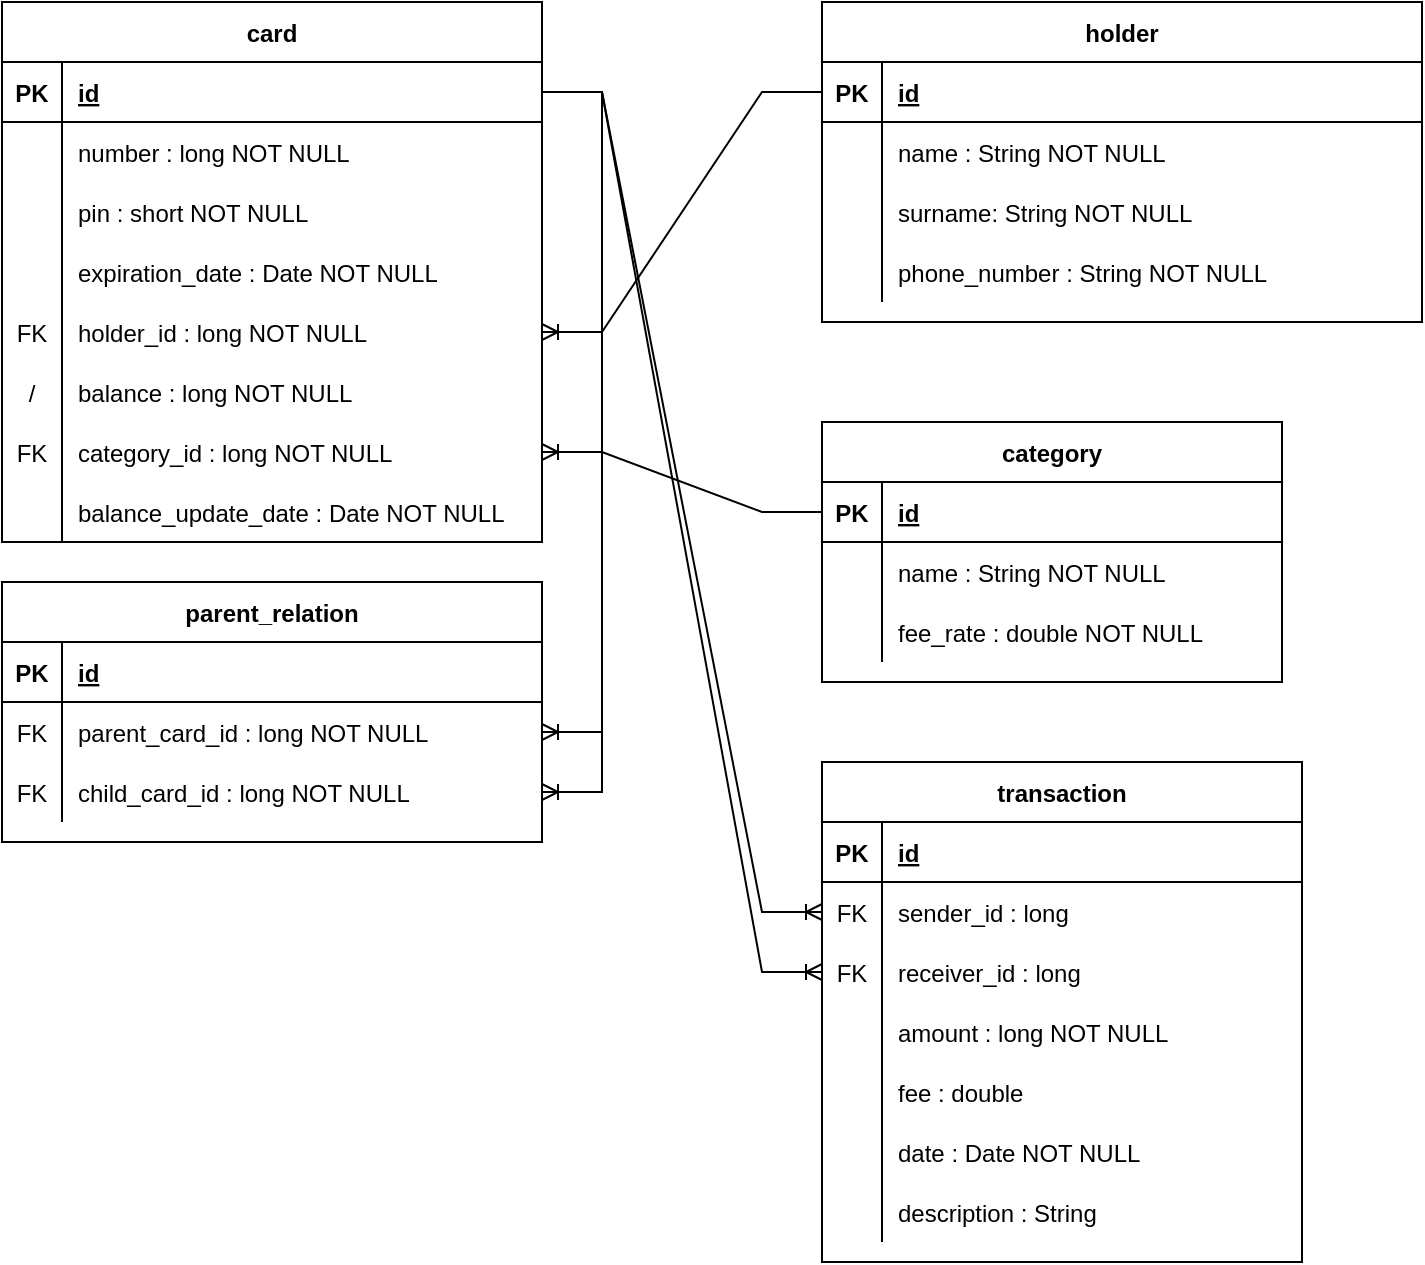 <mxfile version="20.3.0" type="device"><diagram id="-ZAMliGRAeujW2LwhaFO" name="Page-1"><mxGraphModel dx="2333" dy="927" grid="1" gridSize="10" guides="1" tooltips="1" connect="1" arrows="1" fold="1" page="1" pageScale="1" pageWidth="850" pageHeight="1100" math="0" shadow="0"><root><mxCell id="0"/><mxCell id="1" parent="0"/><mxCell id="P342R3COTAx6_t8LPUrf-1" value="card" style="shape=table;startSize=30;container=1;collapsible=1;childLayout=tableLayout;fixedRows=1;rowLines=0;fontStyle=1;align=center;resizeLast=1;" parent="1" vertex="1"><mxGeometry x="-30" y="50" width="270" height="270" as="geometry"/></mxCell><mxCell id="P342R3COTAx6_t8LPUrf-2" value="" style="shape=tableRow;horizontal=0;startSize=0;swimlaneHead=0;swimlaneBody=0;fillColor=none;collapsible=0;dropTarget=0;points=[[0,0.5],[1,0.5]];portConstraint=eastwest;top=0;left=0;right=0;bottom=1;" parent="P342R3COTAx6_t8LPUrf-1" vertex="1"><mxGeometry y="30" width="270" height="30" as="geometry"/></mxCell><mxCell id="P342R3COTAx6_t8LPUrf-3" value="PK" style="shape=partialRectangle;connectable=0;fillColor=none;top=0;left=0;bottom=0;right=0;fontStyle=1;overflow=hidden;" parent="P342R3COTAx6_t8LPUrf-2" vertex="1"><mxGeometry width="30" height="30" as="geometry"><mxRectangle width="30" height="30" as="alternateBounds"/></mxGeometry></mxCell><mxCell id="P342R3COTAx6_t8LPUrf-4" value="id" style="shape=partialRectangle;connectable=0;fillColor=none;top=0;left=0;bottom=0;right=0;align=left;spacingLeft=6;fontStyle=5;overflow=hidden;" parent="P342R3COTAx6_t8LPUrf-2" vertex="1"><mxGeometry x="30" width="240" height="30" as="geometry"><mxRectangle width="240" height="30" as="alternateBounds"/></mxGeometry></mxCell><mxCell id="P342R3COTAx6_t8LPUrf-5" value="" style="shape=tableRow;horizontal=0;startSize=0;swimlaneHead=0;swimlaneBody=0;fillColor=none;collapsible=0;dropTarget=0;points=[[0,0.5],[1,0.5]];portConstraint=eastwest;top=0;left=0;right=0;bottom=0;" parent="P342R3COTAx6_t8LPUrf-1" vertex="1"><mxGeometry y="60" width="270" height="30" as="geometry"/></mxCell><mxCell id="P342R3COTAx6_t8LPUrf-6" value="" style="shape=partialRectangle;connectable=0;fillColor=none;top=0;left=0;bottom=0;right=0;editable=1;overflow=hidden;" parent="P342R3COTAx6_t8LPUrf-5" vertex="1"><mxGeometry width="30" height="30" as="geometry"><mxRectangle width="30" height="30" as="alternateBounds"/></mxGeometry></mxCell><mxCell id="P342R3COTAx6_t8LPUrf-7" value="number : long NOT NULL" style="shape=partialRectangle;connectable=0;fillColor=none;top=0;left=0;bottom=0;right=0;align=left;spacingLeft=6;overflow=hidden;" parent="P342R3COTAx6_t8LPUrf-5" vertex="1"><mxGeometry x="30" width="240" height="30" as="geometry"><mxRectangle width="240" height="30" as="alternateBounds"/></mxGeometry></mxCell><mxCell id="P342R3COTAx6_t8LPUrf-8" value="" style="shape=tableRow;horizontal=0;startSize=0;swimlaneHead=0;swimlaneBody=0;fillColor=none;collapsible=0;dropTarget=0;points=[[0,0.5],[1,0.5]];portConstraint=eastwest;top=0;left=0;right=0;bottom=0;" parent="P342R3COTAx6_t8LPUrf-1" vertex="1"><mxGeometry y="90" width="270" height="30" as="geometry"/></mxCell><mxCell id="P342R3COTAx6_t8LPUrf-9" value="" style="shape=partialRectangle;connectable=0;fillColor=none;top=0;left=0;bottom=0;right=0;editable=1;overflow=hidden;" parent="P342R3COTAx6_t8LPUrf-8" vertex="1"><mxGeometry width="30" height="30" as="geometry"><mxRectangle width="30" height="30" as="alternateBounds"/></mxGeometry></mxCell><mxCell id="P342R3COTAx6_t8LPUrf-10" value="pin : short NOT NULL" style="shape=partialRectangle;connectable=0;fillColor=none;top=0;left=0;bottom=0;right=0;align=left;spacingLeft=6;overflow=hidden;" parent="P342R3COTAx6_t8LPUrf-8" vertex="1"><mxGeometry x="30" width="240" height="30" as="geometry"><mxRectangle width="240" height="30" as="alternateBounds"/></mxGeometry></mxCell><mxCell id="P342R3COTAx6_t8LPUrf-11" value="" style="shape=tableRow;horizontal=0;startSize=0;swimlaneHead=0;swimlaneBody=0;fillColor=none;collapsible=0;dropTarget=0;points=[[0,0.5],[1,0.5]];portConstraint=eastwest;top=0;left=0;right=0;bottom=0;" parent="P342R3COTAx6_t8LPUrf-1" vertex="1"><mxGeometry y="120" width="270" height="30" as="geometry"/></mxCell><mxCell id="P342R3COTAx6_t8LPUrf-12" value="" style="shape=partialRectangle;connectable=0;fillColor=none;top=0;left=0;bottom=0;right=0;editable=1;overflow=hidden;" parent="P342R3COTAx6_t8LPUrf-11" vertex="1"><mxGeometry width="30" height="30" as="geometry"><mxRectangle width="30" height="30" as="alternateBounds"/></mxGeometry></mxCell><mxCell id="P342R3COTAx6_t8LPUrf-13" value="expiration_date : Date NOT NULL" style="shape=partialRectangle;connectable=0;fillColor=none;top=0;left=0;bottom=0;right=0;align=left;spacingLeft=6;overflow=hidden;" parent="P342R3COTAx6_t8LPUrf-11" vertex="1"><mxGeometry x="30" width="240" height="30" as="geometry"><mxRectangle width="240" height="30" as="alternateBounds"/></mxGeometry></mxCell><mxCell id="P342R3COTAx6_t8LPUrf-36" style="shape=tableRow;horizontal=0;startSize=0;swimlaneHead=0;swimlaneBody=0;fillColor=none;collapsible=0;dropTarget=0;points=[[0,0.5],[1,0.5]];portConstraint=eastwest;top=0;left=0;right=0;bottom=0;" parent="P342R3COTAx6_t8LPUrf-1" vertex="1"><mxGeometry y="150" width="270" height="30" as="geometry"/></mxCell><mxCell id="P342R3COTAx6_t8LPUrf-37" value="FK" style="shape=partialRectangle;connectable=0;fillColor=none;top=0;left=0;bottom=0;right=0;editable=1;overflow=hidden;" parent="P342R3COTAx6_t8LPUrf-36" vertex="1"><mxGeometry width="30" height="30" as="geometry"><mxRectangle width="30" height="30" as="alternateBounds"/></mxGeometry></mxCell><mxCell id="P342R3COTAx6_t8LPUrf-38" value="holder_id : long NOT NULL " style="shape=partialRectangle;connectable=0;fillColor=none;top=0;left=0;bottom=0;right=0;align=left;spacingLeft=6;overflow=hidden;" parent="P342R3COTAx6_t8LPUrf-36" vertex="1"><mxGeometry x="30" width="240" height="30" as="geometry"><mxRectangle width="240" height="30" as="alternateBounds"/></mxGeometry></mxCell><mxCell id="P342R3COTAx6_t8LPUrf-33" style="shape=tableRow;horizontal=0;startSize=0;swimlaneHead=0;swimlaneBody=0;fillColor=none;collapsible=0;dropTarget=0;points=[[0,0.5],[1,0.5]];portConstraint=eastwest;top=0;left=0;right=0;bottom=0;" parent="P342R3COTAx6_t8LPUrf-1" vertex="1"><mxGeometry y="180" width="270" height="30" as="geometry"/></mxCell><mxCell id="P342R3COTAx6_t8LPUrf-34" value="/" style="shape=partialRectangle;connectable=0;fillColor=none;top=0;left=0;bottom=0;right=0;editable=1;overflow=hidden;" parent="P342R3COTAx6_t8LPUrf-33" vertex="1"><mxGeometry width="30" height="30" as="geometry"><mxRectangle width="30" height="30" as="alternateBounds"/></mxGeometry></mxCell><mxCell id="P342R3COTAx6_t8LPUrf-35" value="balance : long NOT NULL" style="shape=partialRectangle;connectable=0;fillColor=none;top=0;left=0;bottom=0;right=0;align=left;spacingLeft=6;overflow=hidden;" parent="P342R3COTAx6_t8LPUrf-33" vertex="1"><mxGeometry x="30" width="240" height="30" as="geometry"><mxRectangle width="240" height="30" as="alternateBounds"/></mxGeometry></mxCell><mxCell id="P342R3COTAx6_t8LPUrf-30" style="shape=tableRow;horizontal=0;startSize=0;swimlaneHead=0;swimlaneBody=0;fillColor=none;collapsible=0;dropTarget=0;points=[[0,0.5],[1,0.5]];portConstraint=eastwest;top=0;left=0;right=0;bottom=0;" parent="P342R3COTAx6_t8LPUrf-1" vertex="1"><mxGeometry y="210" width="270" height="30" as="geometry"/></mxCell><mxCell id="P342R3COTAx6_t8LPUrf-31" value="FK" style="shape=partialRectangle;connectable=0;fillColor=none;top=0;left=0;bottom=0;right=0;editable=1;overflow=hidden;" parent="P342R3COTAx6_t8LPUrf-30" vertex="1"><mxGeometry width="30" height="30" as="geometry"><mxRectangle width="30" height="30" as="alternateBounds"/></mxGeometry></mxCell><mxCell id="P342R3COTAx6_t8LPUrf-32" value="category_id : long NOT NULL" style="shape=partialRectangle;connectable=0;fillColor=none;top=0;left=0;bottom=0;right=0;align=left;spacingLeft=6;overflow=hidden;" parent="P342R3COTAx6_t8LPUrf-30" vertex="1"><mxGeometry x="30" width="240" height="30" as="geometry"><mxRectangle width="240" height="30" as="alternateBounds"/></mxGeometry></mxCell><mxCell id="P342R3COTAx6_t8LPUrf-91" style="shape=tableRow;horizontal=0;startSize=0;swimlaneHead=0;swimlaneBody=0;fillColor=none;collapsible=0;dropTarget=0;points=[[0,0.5],[1,0.5]];portConstraint=eastwest;top=0;left=0;right=0;bottom=0;" parent="P342R3COTAx6_t8LPUrf-1" vertex="1"><mxGeometry y="240" width="270" height="30" as="geometry"/></mxCell><mxCell id="P342R3COTAx6_t8LPUrf-92" style="shape=partialRectangle;connectable=0;fillColor=none;top=0;left=0;bottom=0;right=0;editable=1;overflow=hidden;" parent="P342R3COTAx6_t8LPUrf-91" vertex="1"><mxGeometry width="30" height="30" as="geometry"><mxRectangle width="30" height="30" as="alternateBounds"/></mxGeometry></mxCell><mxCell id="P342R3COTAx6_t8LPUrf-93" value="balance_update_date : Date NOT NULL" style="shape=partialRectangle;connectable=0;fillColor=none;top=0;left=0;bottom=0;right=0;align=left;spacingLeft=6;overflow=hidden;" parent="P342R3COTAx6_t8LPUrf-91" vertex="1"><mxGeometry x="30" width="240" height="30" as="geometry"><mxRectangle width="240" height="30" as="alternateBounds"/></mxGeometry></mxCell><mxCell id="P342R3COTAx6_t8LPUrf-14" value="holder" style="shape=table;startSize=30;container=1;collapsible=1;childLayout=tableLayout;fixedRows=1;rowLines=0;fontStyle=1;align=center;resizeLast=1;" parent="1" vertex="1"><mxGeometry x="380" y="50" width="300" height="160" as="geometry"/></mxCell><mxCell id="P342R3COTAx6_t8LPUrf-15" value="" style="shape=tableRow;horizontal=0;startSize=0;swimlaneHead=0;swimlaneBody=0;fillColor=none;collapsible=0;dropTarget=0;points=[[0,0.5],[1,0.5]];portConstraint=eastwest;top=0;left=0;right=0;bottom=1;" parent="P342R3COTAx6_t8LPUrf-14" vertex="1"><mxGeometry y="30" width="300" height="30" as="geometry"/></mxCell><mxCell id="P342R3COTAx6_t8LPUrf-16" value="PK" style="shape=partialRectangle;connectable=0;fillColor=none;top=0;left=0;bottom=0;right=0;fontStyle=1;overflow=hidden;" parent="P342R3COTAx6_t8LPUrf-15" vertex="1"><mxGeometry width="30" height="30" as="geometry"><mxRectangle width="30" height="30" as="alternateBounds"/></mxGeometry></mxCell><mxCell id="P342R3COTAx6_t8LPUrf-17" value="id" style="shape=partialRectangle;connectable=0;fillColor=none;top=0;left=0;bottom=0;right=0;align=left;spacingLeft=6;fontStyle=5;overflow=hidden;" parent="P342R3COTAx6_t8LPUrf-15" vertex="1"><mxGeometry x="30" width="270" height="30" as="geometry"><mxRectangle width="270" height="30" as="alternateBounds"/></mxGeometry></mxCell><mxCell id="P342R3COTAx6_t8LPUrf-18" value="" style="shape=tableRow;horizontal=0;startSize=0;swimlaneHead=0;swimlaneBody=0;fillColor=none;collapsible=0;dropTarget=0;points=[[0,0.5],[1,0.5]];portConstraint=eastwest;top=0;left=0;right=0;bottom=0;" parent="P342R3COTAx6_t8LPUrf-14" vertex="1"><mxGeometry y="60" width="300" height="30" as="geometry"/></mxCell><mxCell id="P342R3COTAx6_t8LPUrf-19" value="" style="shape=partialRectangle;connectable=0;fillColor=none;top=0;left=0;bottom=0;right=0;editable=1;overflow=hidden;" parent="P342R3COTAx6_t8LPUrf-18" vertex="1"><mxGeometry width="30" height="30" as="geometry"><mxRectangle width="30" height="30" as="alternateBounds"/></mxGeometry></mxCell><mxCell id="P342R3COTAx6_t8LPUrf-20" value="name : String NOT NULL" style="shape=partialRectangle;connectable=0;fillColor=none;top=0;left=0;bottom=0;right=0;align=left;spacingLeft=6;overflow=hidden;" parent="P342R3COTAx6_t8LPUrf-18" vertex="1"><mxGeometry x="30" width="270" height="30" as="geometry"><mxRectangle width="270" height="30" as="alternateBounds"/></mxGeometry></mxCell><mxCell id="P342R3COTAx6_t8LPUrf-21" value="" style="shape=tableRow;horizontal=0;startSize=0;swimlaneHead=0;swimlaneBody=0;fillColor=none;collapsible=0;dropTarget=0;points=[[0,0.5],[1,0.5]];portConstraint=eastwest;top=0;left=0;right=0;bottom=0;" parent="P342R3COTAx6_t8LPUrf-14" vertex="1"><mxGeometry y="90" width="300" height="30" as="geometry"/></mxCell><mxCell id="P342R3COTAx6_t8LPUrf-22" value="" style="shape=partialRectangle;connectable=0;fillColor=none;top=0;left=0;bottom=0;right=0;editable=1;overflow=hidden;" parent="P342R3COTAx6_t8LPUrf-21" vertex="1"><mxGeometry width="30" height="30" as="geometry"><mxRectangle width="30" height="30" as="alternateBounds"/></mxGeometry></mxCell><mxCell id="P342R3COTAx6_t8LPUrf-23" value="surname: String NOT NULL" style="shape=partialRectangle;connectable=0;fillColor=none;top=0;left=0;bottom=0;right=0;align=left;spacingLeft=6;overflow=hidden;" parent="P342R3COTAx6_t8LPUrf-21" vertex="1"><mxGeometry x="30" width="270" height="30" as="geometry"><mxRectangle width="270" height="30" as="alternateBounds"/></mxGeometry></mxCell><mxCell id="P342R3COTAx6_t8LPUrf-54" style="shape=tableRow;horizontal=0;startSize=0;swimlaneHead=0;swimlaneBody=0;fillColor=none;collapsible=0;dropTarget=0;points=[[0,0.5],[1,0.5]];portConstraint=eastwest;top=0;left=0;right=0;bottom=0;" parent="P342R3COTAx6_t8LPUrf-14" vertex="1"><mxGeometry y="120" width="300" height="30" as="geometry"/></mxCell><mxCell id="P342R3COTAx6_t8LPUrf-55" style="shape=partialRectangle;connectable=0;fillColor=none;top=0;left=0;bottom=0;right=0;editable=1;overflow=hidden;" parent="P342R3COTAx6_t8LPUrf-54" vertex="1"><mxGeometry width="30" height="30" as="geometry"><mxRectangle width="30" height="30" as="alternateBounds"/></mxGeometry></mxCell><mxCell id="P342R3COTAx6_t8LPUrf-56" value="phone_number : String NOT NULL" style="shape=partialRectangle;connectable=0;fillColor=none;top=0;left=0;bottom=0;right=0;align=left;spacingLeft=6;overflow=hidden;" parent="P342R3COTAx6_t8LPUrf-54" vertex="1"><mxGeometry x="30" width="270" height="30" as="geometry"><mxRectangle width="270" height="30" as="alternateBounds"/></mxGeometry></mxCell><mxCell id="P342R3COTAx6_t8LPUrf-40" value="category" style="shape=table;startSize=30;container=1;collapsible=1;childLayout=tableLayout;fixedRows=1;rowLines=0;fontStyle=1;align=center;resizeLast=1;" parent="1" vertex="1"><mxGeometry x="380" y="260" width="230" height="130" as="geometry"/></mxCell><mxCell id="P342R3COTAx6_t8LPUrf-41" value="" style="shape=tableRow;horizontal=0;startSize=0;swimlaneHead=0;swimlaneBody=0;fillColor=none;collapsible=0;dropTarget=0;points=[[0,0.5],[1,0.5]];portConstraint=eastwest;top=0;left=0;right=0;bottom=1;" parent="P342R3COTAx6_t8LPUrf-40" vertex="1"><mxGeometry y="30" width="230" height="30" as="geometry"/></mxCell><mxCell id="P342R3COTAx6_t8LPUrf-42" value="PK" style="shape=partialRectangle;connectable=0;fillColor=none;top=0;left=0;bottom=0;right=0;fontStyle=1;overflow=hidden;" parent="P342R3COTAx6_t8LPUrf-41" vertex="1"><mxGeometry width="30" height="30" as="geometry"><mxRectangle width="30" height="30" as="alternateBounds"/></mxGeometry></mxCell><mxCell id="P342R3COTAx6_t8LPUrf-43" value="id" style="shape=partialRectangle;connectable=0;fillColor=none;top=0;left=0;bottom=0;right=0;align=left;spacingLeft=6;fontStyle=5;overflow=hidden;" parent="P342R3COTAx6_t8LPUrf-41" vertex="1"><mxGeometry x="30" width="200" height="30" as="geometry"><mxRectangle width="200" height="30" as="alternateBounds"/></mxGeometry></mxCell><mxCell id="P342R3COTAx6_t8LPUrf-44" value="" style="shape=tableRow;horizontal=0;startSize=0;swimlaneHead=0;swimlaneBody=0;fillColor=none;collapsible=0;dropTarget=0;points=[[0,0.5],[1,0.5]];portConstraint=eastwest;top=0;left=0;right=0;bottom=0;" parent="P342R3COTAx6_t8LPUrf-40" vertex="1"><mxGeometry y="60" width="230" height="30" as="geometry"/></mxCell><mxCell id="P342R3COTAx6_t8LPUrf-45" value="" style="shape=partialRectangle;connectable=0;fillColor=none;top=0;left=0;bottom=0;right=0;editable=1;overflow=hidden;" parent="P342R3COTAx6_t8LPUrf-44" vertex="1"><mxGeometry width="30" height="30" as="geometry"><mxRectangle width="30" height="30" as="alternateBounds"/></mxGeometry></mxCell><mxCell id="P342R3COTAx6_t8LPUrf-46" value="name : String NOT NULL" style="shape=partialRectangle;connectable=0;fillColor=none;top=0;left=0;bottom=0;right=0;align=left;spacingLeft=6;overflow=hidden;" parent="P342R3COTAx6_t8LPUrf-44" vertex="1"><mxGeometry x="30" width="200" height="30" as="geometry"><mxRectangle width="200" height="30" as="alternateBounds"/></mxGeometry></mxCell><mxCell id="P342R3COTAx6_t8LPUrf-47" value="" style="shape=tableRow;horizontal=0;startSize=0;swimlaneHead=0;swimlaneBody=0;fillColor=none;collapsible=0;dropTarget=0;points=[[0,0.5],[1,0.5]];portConstraint=eastwest;top=0;left=0;right=0;bottom=0;" parent="P342R3COTAx6_t8LPUrf-40" vertex="1"><mxGeometry y="90" width="230" height="30" as="geometry"/></mxCell><mxCell id="P342R3COTAx6_t8LPUrf-48" value="" style="shape=partialRectangle;connectable=0;fillColor=none;top=0;left=0;bottom=0;right=0;editable=1;overflow=hidden;" parent="P342R3COTAx6_t8LPUrf-47" vertex="1"><mxGeometry width="30" height="30" as="geometry"><mxRectangle width="30" height="30" as="alternateBounds"/></mxGeometry></mxCell><mxCell id="P342R3COTAx6_t8LPUrf-49" value="fee_rate : double NOT NULL" style="shape=partialRectangle;connectable=0;fillColor=none;top=0;left=0;bottom=0;right=0;align=left;spacingLeft=6;overflow=hidden;" parent="P342R3COTAx6_t8LPUrf-47" vertex="1"><mxGeometry x="30" width="200" height="30" as="geometry"><mxRectangle width="200" height="30" as="alternateBounds"/></mxGeometry></mxCell><mxCell id="P342R3COTAx6_t8LPUrf-57" value="parent_relation" style="shape=table;startSize=30;container=1;collapsible=1;childLayout=tableLayout;fixedRows=1;rowLines=0;fontStyle=1;align=center;resizeLast=1;" parent="1" vertex="1"><mxGeometry x="-30" y="340" width="270" height="130" as="geometry"/></mxCell><mxCell id="P342R3COTAx6_t8LPUrf-58" value="" style="shape=tableRow;horizontal=0;startSize=0;swimlaneHead=0;swimlaneBody=0;fillColor=none;collapsible=0;dropTarget=0;points=[[0,0.5],[1,0.5]];portConstraint=eastwest;top=0;left=0;right=0;bottom=1;" parent="P342R3COTAx6_t8LPUrf-57" vertex="1"><mxGeometry y="30" width="270" height="30" as="geometry"/></mxCell><mxCell id="P342R3COTAx6_t8LPUrf-59" value="PK" style="shape=partialRectangle;connectable=0;fillColor=none;top=0;left=0;bottom=0;right=0;fontStyle=1;overflow=hidden;" parent="P342R3COTAx6_t8LPUrf-58" vertex="1"><mxGeometry width="30" height="30" as="geometry"><mxRectangle width="30" height="30" as="alternateBounds"/></mxGeometry></mxCell><mxCell id="P342R3COTAx6_t8LPUrf-60" value="id" style="shape=partialRectangle;connectable=0;fillColor=none;top=0;left=0;bottom=0;right=0;align=left;spacingLeft=6;fontStyle=5;overflow=hidden;" parent="P342R3COTAx6_t8LPUrf-58" vertex="1"><mxGeometry x="30" width="240" height="30" as="geometry"><mxRectangle width="240" height="30" as="alternateBounds"/></mxGeometry></mxCell><mxCell id="P342R3COTAx6_t8LPUrf-61" value="" style="shape=tableRow;horizontal=0;startSize=0;swimlaneHead=0;swimlaneBody=0;fillColor=none;collapsible=0;dropTarget=0;points=[[0,0.5],[1,0.5]];portConstraint=eastwest;top=0;left=0;right=0;bottom=0;" parent="P342R3COTAx6_t8LPUrf-57" vertex="1"><mxGeometry y="60" width="270" height="30" as="geometry"/></mxCell><mxCell id="P342R3COTAx6_t8LPUrf-62" value="FK" style="shape=partialRectangle;connectable=0;fillColor=none;top=0;left=0;bottom=0;right=0;editable=1;overflow=hidden;" parent="P342R3COTAx6_t8LPUrf-61" vertex="1"><mxGeometry width="30" height="30" as="geometry"><mxRectangle width="30" height="30" as="alternateBounds"/></mxGeometry></mxCell><mxCell id="P342R3COTAx6_t8LPUrf-63" value="parent_card_id : long NOT NULL" style="shape=partialRectangle;connectable=0;fillColor=none;top=0;left=0;bottom=0;right=0;align=left;spacingLeft=6;overflow=hidden;" parent="P342R3COTAx6_t8LPUrf-61" vertex="1"><mxGeometry x="30" width="240" height="30" as="geometry"><mxRectangle width="240" height="30" as="alternateBounds"/></mxGeometry></mxCell><mxCell id="P342R3COTAx6_t8LPUrf-64" value="" style="shape=tableRow;horizontal=0;startSize=0;swimlaneHead=0;swimlaneBody=0;fillColor=none;collapsible=0;dropTarget=0;points=[[0,0.5],[1,0.5]];portConstraint=eastwest;top=0;left=0;right=0;bottom=0;" parent="P342R3COTAx6_t8LPUrf-57" vertex="1"><mxGeometry y="90" width="270" height="30" as="geometry"/></mxCell><mxCell id="P342R3COTAx6_t8LPUrf-65" value="FK" style="shape=partialRectangle;connectable=0;fillColor=none;top=0;left=0;bottom=0;right=0;editable=1;overflow=hidden;" parent="P342R3COTAx6_t8LPUrf-64" vertex="1"><mxGeometry width="30" height="30" as="geometry"><mxRectangle width="30" height="30" as="alternateBounds"/></mxGeometry></mxCell><mxCell id="P342R3COTAx6_t8LPUrf-66" value="child_card_id : long NOT NULL" style="shape=partialRectangle;connectable=0;fillColor=none;top=0;left=0;bottom=0;right=0;align=left;spacingLeft=6;overflow=hidden;" parent="P342R3COTAx6_t8LPUrf-64" vertex="1"><mxGeometry x="30" width="240" height="30" as="geometry"><mxRectangle width="240" height="30" as="alternateBounds"/></mxGeometry></mxCell><mxCell id="P342R3COTAx6_t8LPUrf-75" value="transaction" style="shape=table;startSize=30;container=1;collapsible=1;childLayout=tableLayout;fixedRows=1;rowLines=0;fontStyle=1;align=center;resizeLast=1;" parent="1" vertex="1"><mxGeometry x="380" y="430" width="240" height="250" as="geometry"/></mxCell><mxCell id="P342R3COTAx6_t8LPUrf-76" value="" style="shape=tableRow;horizontal=0;startSize=0;swimlaneHead=0;swimlaneBody=0;fillColor=none;collapsible=0;dropTarget=0;points=[[0,0.5],[1,0.5]];portConstraint=eastwest;top=0;left=0;right=0;bottom=1;" parent="P342R3COTAx6_t8LPUrf-75" vertex="1"><mxGeometry y="30" width="240" height="30" as="geometry"/></mxCell><mxCell id="P342R3COTAx6_t8LPUrf-77" value="PK" style="shape=partialRectangle;connectable=0;fillColor=none;top=0;left=0;bottom=0;right=0;fontStyle=1;overflow=hidden;" parent="P342R3COTAx6_t8LPUrf-76" vertex="1"><mxGeometry width="30" height="30" as="geometry"><mxRectangle width="30" height="30" as="alternateBounds"/></mxGeometry></mxCell><mxCell id="P342R3COTAx6_t8LPUrf-78" value="id" style="shape=partialRectangle;connectable=0;fillColor=none;top=0;left=0;bottom=0;right=0;align=left;spacingLeft=6;fontStyle=5;overflow=hidden;" parent="P342R3COTAx6_t8LPUrf-76" vertex="1"><mxGeometry x="30" width="210" height="30" as="geometry"><mxRectangle width="210" height="30" as="alternateBounds"/></mxGeometry></mxCell><mxCell id="P342R3COTAx6_t8LPUrf-79" value="" style="shape=tableRow;horizontal=0;startSize=0;swimlaneHead=0;swimlaneBody=0;fillColor=none;collapsible=0;dropTarget=0;points=[[0,0.5],[1,0.5]];portConstraint=eastwest;top=0;left=0;right=0;bottom=0;" parent="P342R3COTAx6_t8LPUrf-75" vertex="1"><mxGeometry y="60" width="240" height="30" as="geometry"/></mxCell><mxCell id="P342R3COTAx6_t8LPUrf-80" value="FK" style="shape=partialRectangle;connectable=0;fillColor=none;top=0;left=0;bottom=0;right=0;editable=1;overflow=hidden;" parent="P342R3COTAx6_t8LPUrf-79" vertex="1"><mxGeometry width="30" height="30" as="geometry"><mxRectangle width="30" height="30" as="alternateBounds"/></mxGeometry></mxCell><mxCell id="P342R3COTAx6_t8LPUrf-81" value="sender_id : long" style="shape=partialRectangle;connectable=0;fillColor=none;top=0;left=0;bottom=0;right=0;align=left;spacingLeft=6;overflow=hidden;" parent="P342R3COTAx6_t8LPUrf-79" vertex="1"><mxGeometry x="30" width="210" height="30" as="geometry"><mxRectangle width="210" height="30" as="alternateBounds"/></mxGeometry></mxCell><mxCell id="P342R3COTAx6_t8LPUrf-82" value="" style="shape=tableRow;horizontal=0;startSize=0;swimlaneHead=0;swimlaneBody=0;fillColor=none;collapsible=0;dropTarget=0;points=[[0,0.5],[1,0.5]];portConstraint=eastwest;top=0;left=0;right=0;bottom=0;" parent="P342R3COTAx6_t8LPUrf-75" vertex="1"><mxGeometry y="90" width="240" height="30" as="geometry"/></mxCell><mxCell id="P342R3COTAx6_t8LPUrf-83" value="FK" style="shape=partialRectangle;connectable=0;fillColor=none;top=0;left=0;bottom=0;right=0;editable=1;overflow=hidden;" parent="P342R3COTAx6_t8LPUrf-82" vertex="1"><mxGeometry width="30" height="30" as="geometry"><mxRectangle width="30" height="30" as="alternateBounds"/></mxGeometry></mxCell><mxCell id="P342R3COTAx6_t8LPUrf-84" value="receiver_id : long" style="shape=partialRectangle;connectable=0;fillColor=none;top=0;left=0;bottom=0;right=0;align=left;spacingLeft=6;overflow=hidden;" parent="P342R3COTAx6_t8LPUrf-82" vertex="1"><mxGeometry x="30" width="210" height="30" as="geometry"><mxRectangle width="210" height="30" as="alternateBounds"/></mxGeometry></mxCell><mxCell id="P342R3COTAx6_t8LPUrf-85" value="" style="shape=tableRow;horizontal=0;startSize=0;swimlaneHead=0;swimlaneBody=0;fillColor=none;collapsible=0;dropTarget=0;points=[[0,0.5],[1,0.5]];portConstraint=eastwest;top=0;left=0;right=0;bottom=0;" parent="P342R3COTAx6_t8LPUrf-75" vertex="1"><mxGeometry y="120" width="240" height="30" as="geometry"/></mxCell><mxCell id="P342R3COTAx6_t8LPUrf-86" value="" style="shape=partialRectangle;connectable=0;fillColor=none;top=0;left=0;bottom=0;right=0;editable=1;overflow=hidden;" parent="P342R3COTAx6_t8LPUrf-85" vertex="1"><mxGeometry width="30" height="30" as="geometry"><mxRectangle width="30" height="30" as="alternateBounds"/></mxGeometry></mxCell><mxCell id="P342R3COTAx6_t8LPUrf-87" value="amount : long NOT NULL" style="shape=partialRectangle;connectable=0;fillColor=none;top=0;left=0;bottom=0;right=0;align=left;spacingLeft=6;overflow=hidden;" parent="P342R3COTAx6_t8LPUrf-85" vertex="1"><mxGeometry x="30" width="210" height="30" as="geometry"><mxRectangle width="210" height="30" as="alternateBounds"/></mxGeometry></mxCell><mxCell id="P342R3COTAx6_t8LPUrf-88" style="shape=tableRow;horizontal=0;startSize=0;swimlaneHead=0;swimlaneBody=0;fillColor=none;collapsible=0;dropTarget=0;points=[[0,0.5],[1,0.5]];portConstraint=eastwest;top=0;left=0;right=0;bottom=0;" parent="P342R3COTAx6_t8LPUrf-75" vertex="1"><mxGeometry y="150" width="240" height="30" as="geometry"/></mxCell><mxCell id="P342R3COTAx6_t8LPUrf-89" style="shape=partialRectangle;connectable=0;fillColor=none;top=0;left=0;bottom=0;right=0;editable=1;overflow=hidden;" parent="P342R3COTAx6_t8LPUrf-88" vertex="1"><mxGeometry width="30" height="30" as="geometry"><mxRectangle width="30" height="30" as="alternateBounds"/></mxGeometry></mxCell><mxCell id="P342R3COTAx6_t8LPUrf-90" value="fee : double" style="shape=partialRectangle;connectable=0;fillColor=none;top=0;left=0;bottom=0;right=0;align=left;spacingLeft=6;overflow=hidden;" parent="P342R3COTAx6_t8LPUrf-88" vertex="1"><mxGeometry x="30" width="210" height="30" as="geometry"><mxRectangle width="210" height="30" as="alternateBounds"/></mxGeometry></mxCell><mxCell id="P342R3COTAx6_t8LPUrf-94" style="shape=tableRow;horizontal=0;startSize=0;swimlaneHead=0;swimlaneBody=0;fillColor=none;collapsible=0;dropTarget=0;points=[[0,0.5],[1,0.5]];portConstraint=eastwest;top=0;left=0;right=0;bottom=0;" parent="P342R3COTAx6_t8LPUrf-75" vertex="1"><mxGeometry y="180" width="240" height="30" as="geometry"/></mxCell><mxCell id="P342R3COTAx6_t8LPUrf-95" style="shape=partialRectangle;connectable=0;fillColor=none;top=0;left=0;bottom=0;right=0;editable=1;overflow=hidden;" parent="P342R3COTAx6_t8LPUrf-94" vertex="1"><mxGeometry width="30" height="30" as="geometry"><mxRectangle width="30" height="30" as="alternateBounds"/></mxGeometry></mxCell><mxCell id="P342R3COTAx6_t8LPUrf-96" value="date : Date NOT NULL" style="shape=partialRectangle;connectable=0;fillColor=none;top=0;left=0;bottom=0;right=0;align=left;spacingLeft=6;overflow=hidden;" parent="P342R3COTAx6_t8LPUrf-94" vertex="1"><mxGeometry x="30" width="210" height="30" as="geometry"><mxRectangle width="210" height="30" as="alternateBounds"/></mxGeometry></mxCell><mxCell id="dPxmqrNmYEKj3T9M9xcB-1" style="shape=tableRow;horizontal=0;startSize=0;swimlaneHead=0;swimlaneBody=0;fillColor=none;collapsible=0;dropTarget=0;points=[[0,0.5],[1,0.5]];portConstraint=eastwest;top=0;left=0;right=0;bottom=0;" vertex="1" parent="P342R3COTAx6_t8LPUrf-75"><mxGeometry y="210" width="240" height="30" as="geometry"/></mxCell><mxCell id="dPxmqrNmYEKj3T9M9xcB-2" style="shape=partialRectangle;connectable=0;fillColor=none;top=0;left=0;bottom=0;right=0;editable=1;overflow=hidden;" vertex="1" parent="dPxmqrNmYEKj3T9M9xcB-1"><mxGeometry width="30" height="30" as="geometry"><mxRectangle width="30" height="30" as="alternateBounds"/></mxGeometry></mxCell><mxCell id="dPxmqrNmYEKj3T9M9xcB-3" value="description : String" style="shape=partialRectangle;connectable=0;fillColor=none;top=0;left=0;bottom=0;right=0;align=left;spacingLeft=6;overflow=hidden;" vertex="1" parent="dPxmqrNmYEKj3T9M9xcB-1"><mxGeometry x="30" width="210" height="30" as="geometry"><mxRectangle width="210" height="30" as="alternateBounds"/></mxGeometry></mxCell><mxCell id="P342R3COTAx6_t8LPUrf-97" value="" style="edgeStyle=entityRelationEdgeStyle;fontSize=12;html=1;endArrow=ERoneToMany;rounded=0;" parent="1" source="P342R3COTAx6_t8LPUrf-15" target="P342R3COTAx6_t8LPUrf-36" edge="1"><mxGeometry width="100" height="100" relative="1" as="geometry"><mxPoint x="320" y="360" as="sourcePoint"/><mxPoint x="320" y="120" as="targetPoint"/></mxGeometry></mxCell><mxCell id="P342R3COTAx6_t8LPUrf-99" value="" style="edgeStyle=entityRelationEdgeStyle;fontSize=12;html=1;endArrow=ERoneToMany;rounded=0;" parent="1" source="P342R3COTAx6_t8LPUrf-41" target="P342R3COTAx6_t8LPUrf-30" edge="1"><mxGeometry width="100" height="100" relative="1" as="geometry"><mxPoint x="390" y="105" as="sourcePoint"/><mxPoint x="250.0" y="225" as="targetPoint"/></mxGeometry></mxCell><mxCell id="P342R3COTAx6_t8LPUrf-100" value="" style="edgeStyle=entityRelationEdgeStyle;fontSize=12;html=1;endArrow=ERoneToMany;rounded=0;" parent="1" source="P342R3COTAx6_t8LPUrf-2" target="P342R3COTAx6_t8LPUrf-61" edge="1"><mxGeometry width="100" height="100" relative="1" as="geometry"><mxPoint x="400" y="115" as="sourcePoint"/><mxPoint x="290" y="80" as="targetPoint"/></mxGeometry></mxCell><mxCell id="P342R3COTAx6_t8LPUrf-101" value="" style="edgeStyle=entityRelationEdgeStyle;fontSize=12;html=1;endArrow=ERoneToMany;rounded=0;" parent="1" source="P342R3COTAx6_t8LPUrf-2" target="P342R3COTAx6_t8LPUrf-64" edge="1"><mxGeometry width="100" height="100" relative="1" as="geometry"><mxPoint x="250" y="120" as="sourcePoint"/><mxPoint x="270.0" y="245" as="targetPoint"/></mxGeometry></mxCell><mxCell id="P342R3COTAx6_t8LPUrf-102" value="" style="edgeStyle=entityRelationEdgeStyle;fontSize=12;html=1;endArrow=ERoneToMany;rounded=0;" parent="1" source="P342R3COTAx6_t8LPUrf-2" target="P342R3COTAx6_t8LPUrf-79" edge="1"><mxGeometry width="100" height="100" relative="1" as="geometry"><mxPoint x="420" y="135" as="sourcePoint"/><mxPoint x="280.0" y="255" as="targetPoint"/></mxGeometry></mxCell><mxCell id="P342R3COTAx6_t8LPUrf-103" value="" style="edgeStyle=entityRelationEdgeStyle;fontSize=12;html=1;endArrow=ERoneToMany;rounded=0;" parent="1" source="P342R3COTAx6_t8LPUrf-2" target="P342R3COTAx6_t8LPUrf-82" edge="1"><mxGeometry width="100" height="100" relative="1" as="geometry"><mxPoint x="430" y="145" as="sourcePoint"/><mxPoint x="290.0" y="265" as="targetPoint"/></mxGeometry></mxCell></root></mxGraphModel></diagram></mxfile>
